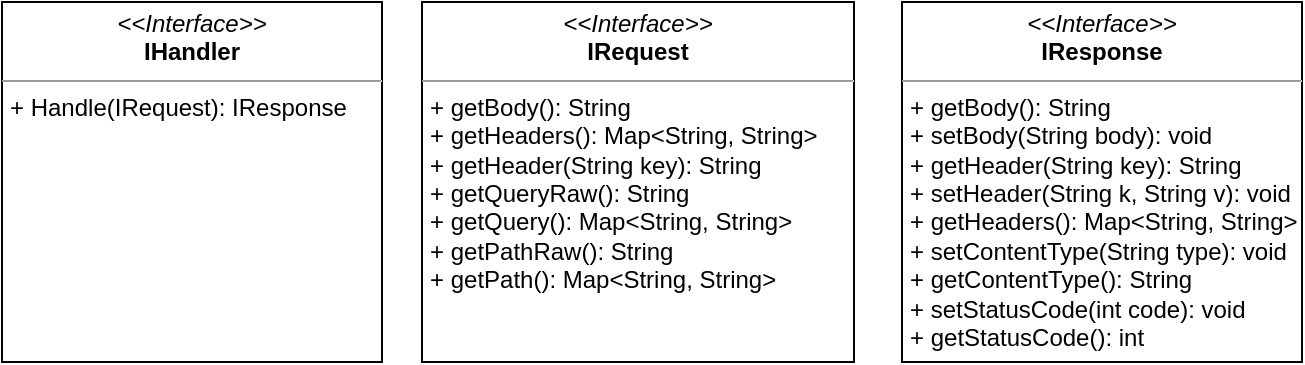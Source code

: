 <mxfile version="20.3.3" type="device"><diagram id="C5RBs43oDa-KdzZeNtuy" name="Page-1"><mxGraphModel dx="1298" dy="723" grid="1" gridSize="10" guides="1" tooltips="1" connect="1" arrows="1" fold="1" page="1" pageScale="1" pageWidth="827" pageHeight="1169" math="0" shadow="0"><root><mxCell id="WIyWlLk6GJQsqaUBKTNV-0"/><mxCell id="WIyWlLk6GJQsqaUBKTNV-1" parent="WIyWlLk6GJQsqaUBKTNV-0"/><mxCell id="z4gZ3nXksXLkuDPdFj4i-4" value="&lt;p style=&quot;margin:0px;margin-top:4px;text-align:center;&quot;&gt;&lt;i&gt;&amp;lt;&amp;lt;Interface&amp;gt;&amp;gt;&lt;/i&gt;&lt;br&gt;&lt;b&gt;IHandler&lt;/b&gt;&lt;/p&gt;&lt;hr size=&quot;1&quot;&gt;&lt;p style=&quot;margin:0px;margin-left:4px;&quot;&gt;+ Handle(IRequest): IResponse&lt;/p&gt;" style="verticalAlign=top;align=left;overflow=fill;fontSize=12;fontFamily=Helvetica;html=1;" vertex="1" parent="WIyWlLk6GJQsqaUBKTNV-1"><mxGeometry x="20" y="60" width="190" height="180" as="geometry"/></mxCell><mxCell id="z4gZ3nXksXLkuDPdFj4i-5" value="&lt;p style=&quot;margin:0px;margin-top:4px;text-align:center;&quot;&gt;&lt;i&gt;&amp;lt;&amp;lt;Interface&amp;gt;&amp;gt;&lt;/i&gt;&lt;br&gt;&lt;b&gt;IRequest&lt;/b&gt;&lt;/p&gt;&lt;hr size=&quot;1&quot;&gt;&lt;p style=&quot;margin:0px;margin-left:4px;&quot;&gt;+ getBody(): String&lt;/p&gt;&lt;p style=&quot;margin:0px;margin-left:4px;&quot;&gt;+ getHeaders(): Map&amp;lt;String, String&amp;gt;&lt;/p&gt;&lt;p style=&quot;margin:0px;margin-left:4px;&quot;&gt;+ getHeader(String key): String&lt;/p&gt;&lt;p style=&quot;margin:0px;margin-left:4px;&quot;&gt;+ getQueryRaw(): String&lt;/p&gt;&lt;p style=&quot;margin:0px;margin-left:4px;&quot;&gt;+ getQuery(): Map&amp;lt;String, String&amp;gt;&lt;/p&gt;&lt;p style=&quot;margin:0px;margin-left:4px;&quot;&gt;+ getPathRaw(): String&lt;/p&gt;&lt;p style=&quot;margin:0px;margin-left:4px;&quot;&gt;+ getPath(): Map&amp;lt;String, String&amp;gt;&lt;/p&gt;" style="verticalAlign=top;align=left;overflow=fill;fontSize=12;fontFamily=Helvetica;html=1;" vertex="1" parent="WIyWlLk6GJQsqaUBKTNV-1"><mxGeometry x="230" y="60" width="216" height="180" as="geometry"/></mxCell><mxCell id="z4gZ3nXksXLkuDPdFj4i-7" value="&lt;p style=&quot;margin:0px;margin-top:4px;text-align:center;&quot;&gt;&lt;i&gt;&amp;lt;&amp;lt;Interface&amp;gt;&amp;gt;&lt;/i&gt;&lt;br&gt;&lt;b&gt;IResponse&lt;/b&gt;&lt;/p&gt;&lt;hr size=&quot;1&quot;&gt;&lt;p style=&quot;margin:0px;margin-left:4px;&quot;&gt;+ getBody(): String&lt;/p&gt;&lt;p style=&quot;margin:0px;margin-left:4px;&quot;&gt;+ setBody(String body): void&lt;/p&gt;&lt;p style=&quot;margin:0px;margin-left:4px;&quot;&gt;+ getHeader(String key): String&lt;/p&gt;&lt;p style=&quot;margin:0px;margin-left:4px;&quot;&gt;+ setHeader(String k, String v): void&lt;/p&gt;&lt;p style=&quot;margin:0px;margin-left:4px;&quot;&gt;+ getHeaders(): Map&amp;lt;String, String&amp;gt;&lt;/p&gt;&lt;p style=&quot;margin:0px;margin-left:4px;&quot;&gt;+ setContentType(String type): void&lt;/p&gt;&lt;p style=&quot;margin:0px;margin-left:4px;&quot;&gt;+ getContentType(): String&lt;/p&gt;&lt;p style=&quot;margin:0px;margin-left:4px;&quot;&gt;+ setStatusCode(int code): void&lt;/p&gt;&lt;p style=&quot;margin:0px;margin-left:4px;&quot;&gt;+ getStatusCode(): int&lt;/p&gt;" style="verticalAlign=top;align=left;overflow=fill;fontSize=12;fontFamily=Helvetica;html=1;" vertex="1" parent="WIyWlLk6GJQsqaUBKTNV-1"><mxGeometry x="470" y="60" width="200" height="180" as="geometry"/></mxCell></root></mxGraphModel></diagram></mxfile>